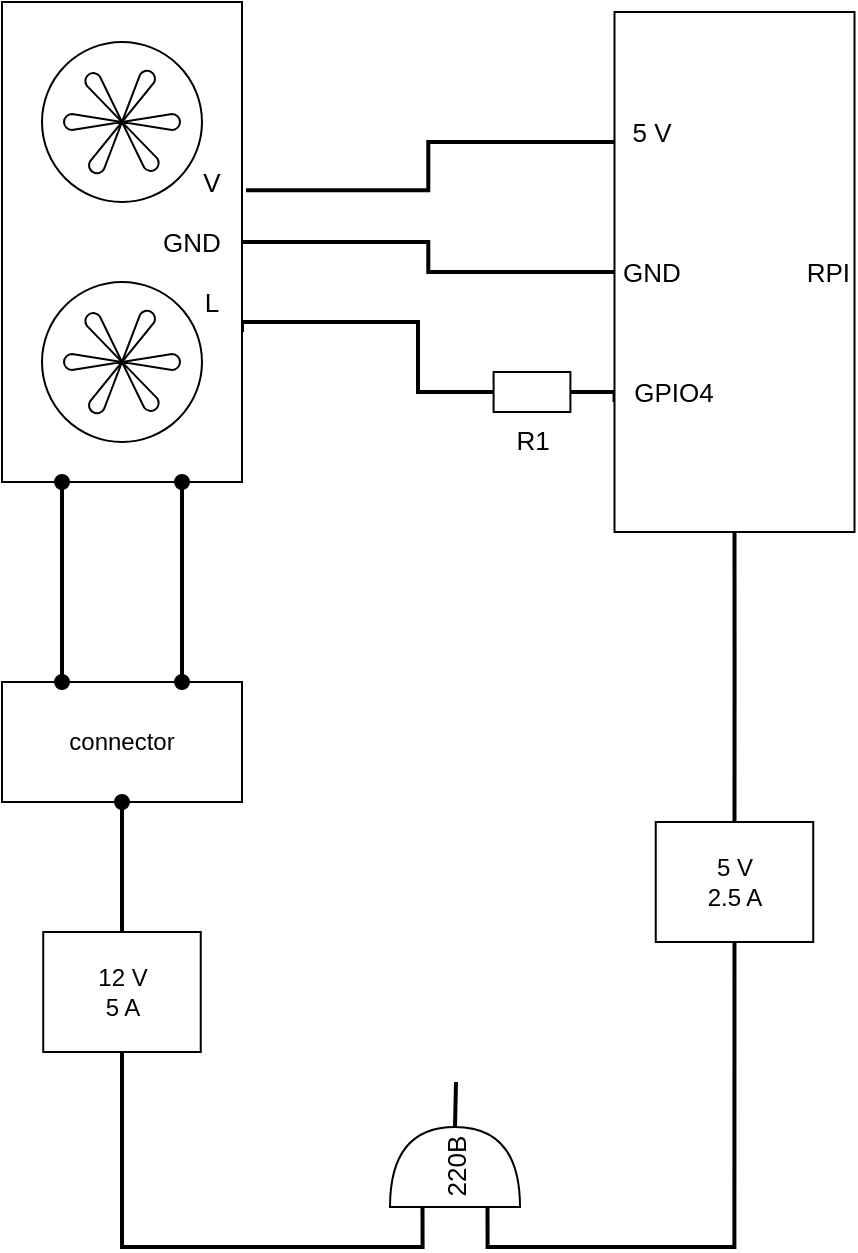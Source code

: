 <mxfile version="15.9.6" type="github">
  <diagram id="357403ioUBvTrhxE2t-b" name="Page-1">
    <mxGraphModel dx="659" dy="779" grid="1" gridSize="10" guides="1" tooltips="1" connect="1" arrows="1" fold="1" page="1" pageScale="1" pageWidth="827" pageHeight="1169" math="0" shadow="0">
      <root>
        <mxCell id="0" />
        <mxCell id="1" parent="0" />
        <mxCell id="ArEESVEo5ZyPmRtwXI0_-1" style="edgeStyle=orthogonalEdgeStyle;rounded=0;orthogonalLoop=1;jettySize=auto;html=1;strokeWidth=2;endArrow=none;endFill=0;exitX=0;exitY=0.5;exitDx=0;exitDy=0;" parent="1" source="ArEESVEo5ZyPmRtwXI0_-31" target="ArEESVEo5ZyPmRtwXI0_-6" edge="1">
          <mxGeometry relative="1" as="geometry">
            <mxPoint x="460" y="200" as="sourcePoint" />
          </mxGeometry>
        </mxCell>
        <mxCell id="ArEESVEo5ZyPmRtwXI0_-2" style="edgeStyle=orthogonalEdgeStyle;rounded=0;orthogonalLoop=1;jettySize=auto;html=1;exitX=0;exitY=0.25;exitDx=0;exitDy=0;endArrow=none;endFill=0;strokeWidth=2;entryX=1.017;entryY=0.392;entryDx=0;entryDy=0;entryPerimeter=0;" parent="1" source="ArEESVEo5ZyPmRtwXI0_-31" target="ArEESVEo5ZyPmRtwXI0_-6" edge="1">
          <mxGeometry relative="1" as="geometry">
            <mxPoint x="430" y="150" as="targetPoint" />
            <mxPoint x="449.99" y="100" as="sourcePoint" />
          </mxGeometry>
        </mxCell>
        <mxCell id="ArEESVEo5ZyPmRtwXI0_-3" style="edgeStyle=orthogonalEdgeStyle;rounded=0;orthogonalLoop=1;jettySize=auto;html=1;endArrow=none;endFill=0;strokeWidth=2;entryX=0.75;entryY=1;entryDx=0;entryDy=0;exitX=0;exitY=0.75;exitDx=0;exitDy=0;" parent="1" source="ArEESVEo5ZyPmRtwXI0_-31" target="ArEESVEo5ZyPmRtwXI0_-19" edge="1">
          <mxGeometry relative="1" as="geometry">
            <mxPoint x="450" y="240" as="sourcePoint" />
            <Array as="points">
              <mxPoint x="363" y="255" />
              <mxPoint x="363" y="220" />
              <mxPoint x="275" y="220" />
            </Array>
          </mxGeometry>
        </mxCell>
        <mxCell id="ArEESVEo5ZyPmRtwXI0_-4" style="edgeStyle=orthogonalEdgeStyle;rounded=0;orthogonalLoop=1;jettySize=auto;html=1;entryX=0.5;entryY=0;entryDx=0;entryDy=0;endArrow=none;endFill=0;strokeWidth=2;exitX=0.5;exitY=1;exitDx=0;exitDy=0;" parent="1" source="ArEESVEo5ZyPmRtwXI0_-31" target="ArEESVEo5ZyPmRtwXI0_-26" edge="1">
          <mxGeometry relative="1" as="geometry">
            <mxPoint x="521.3" y="440" as="sourcePoint" />
          </mxGeometry>
        </mxCell>
        <mxCell id="ArEESVEo5ZyPmRtwXI0_-5" value="" style="group" parent="1" vertex="1" connectable="0">
          <mxGeometry x="155" y="60" width="145" height="240" as="geometry" />
        </mxCell>
        <mxCell id="ArEESVEo5ZyPmRtwXI0_-6" value="" style="rounded=0;whiteSpace=wrap;html=1;" parent="ArEESVEo5ZyPmRtwXI0_-5" vertex="1">
          <mxGeometry width="120" height="240" as="geometry" />
        </mxCell>
        <mxCell id="ArEESVEo5ZyPmRtwXI0_-7" value="" style="group" parent="ArEESVEo5ZyPmRtwXI0_-5" vertex="1" connectable="0">
          <mxGeometry x="20" y="20" width="80" height="80" as="geometry" />
        </mxCell>
        <mxCell id="ArEESVEo5ZyPmRtwXI0_-8" value="" style="ellipse;whiteSpace=wrap;html=1;aspect=fixed;" parent="ArEESVEo5ZyPmRtwXI0_-7" vertex="1">
          <mxGeometry width="80" height="80" as="geometry" />
        </mxCell>
        <mxCell id="ArEESVEo5ZyPmRtwXI0_-9" value="" style="verticalLabelPosition=bottom;outlineConnect=0;align=center;dashed=0;html=1;verticalAlign=top;shape=mxgraph.pid.misc.fan_2;" parent="ArEESVEo5ZyPmRtwXI0_-7" vertex="1">
          <mxGeometry x="11" y="36" width="58" height="8" as="geometry" />
        </mxCell>
        <mxCell id="ArEESVEo5ZyPmRtwXI0_-10" value="" style="verticalLabelPosition=bottom;outlineConnect=0;align=center;dashed=0;html=1;verticalAlign=top;shape=mxgraph.pid.misc.fan_2;rotation=-240;" parent="ArEESVEo5ZyPmRtwXI0_-7" vertex="1">
          <mxGeometry x="11" y="36" width="58" height="8" as="geometry" />
        </mxCell>
        <mxCell id="ArEESVEo5ZyPmRtwXI0_-11" value="" style="verticalLabelPosition=bottom;outlineConnect=0;align=center;dashed=0;html=1;verticalAlign=top;shape=mxgraph.pid.misc.fan_2;rotation=-125;" parent="ArEESVEo5ZyPmRtwXI0_-7" vertex="1">
          <mxGeometry x="11" y="36" width="58" height="8" as="geometry" />
        </mxCell>
        <mxCell id="ArEESVEo5ZyPmRtwXI0_-12" value="" style="group" parent="ArEESVEo5ZyPmRtwXI0_-5" vertex="1" connectable="0">
          <mxGeometry x="20" y="140" width="80" height="80" as="geometry" />
        </mxCell>
        <mxCell id="ArEESVEo5ZyPmRtwXI0_-13" value="" style="ellipse;whiteSpace=wrap;html=1;aspect=fixed;" parent="ArEESVEo5ZyPmRtwXI0_-12" vertex="1">
          <mxGeometry width="80" height="80" as="geometry" />
        </mxCell>
        <mxCell id="ArEESVEo5ZyPmRtwXI0_-14" value="" style="verticalLabelPosition=bottom;outlineConnect=0;align=center;dashed=0;html=1;verticalAlign=top;shape=mxgraph.pid.misc.fan_2;" parent="ArEESVEo5ZyPmRtwXI0_-12" vertex="1">
          <mxGeometry x="11" y="36" width="58" height="8" as="geometry" />
        </mxCell>
        <mxCell id="ArEESVEo5ZyPmRtwXI0_-15" value="" style="verticalLabelPosition=bottom;outlineConnect=0;align=center;dashed=0;html=1;verticalAlign=top;shape=mxgraph.pid.misc.fan_2;rotation=-240;" parent="ArEESVEo5ZyPmRtwXI0_-12" vertex="1">
          <mxGeometry x="11" y="36" width="58" height="8" as="geometry" />
        </mxCell>
        <mxCell id="ArEESVEo5ZyPmRtwXI0_-16" value="" style="verticalLabelPosition=bottom;outlineConnect=0;align=center;dashed=0;html=1;verticalAlign=top;shape=mxgraph.pid.misc.fan_2;rotation=-125;" parent="ArEESVEo5ZyPmRtwXI0_-12" vertex="1">
          <mxGeometry x="11" y="36" width="58" height="8" as="geometry" />
        </mxCell>
        <mxCell id="ArEESVEo5ZyPmRtwXI0_-17" value="GND" style="text;html=1;strokeColor=none;fillColor=none;align=center;verticalAlign=middle;whiteSpace=wrap;rounded=0;fontSize=13;" parent="ArEESVEo5ZyPmRtwXI0_-5" vertex="1">
          <mxGeometry x="65" y="105" width="60" height="30" as="geometry" />
        </mxCell>
        <mxCell id="ArEESVEo5ZyPmRtwXI0_-18" value="V" style="text;html=1;strokeColor=none;fillColor=none;align=center;verticalAlign=middle;whiteSpace=wrap;rounded=0;fontSize=13;" parent="ArEESVEo5ZyPmRtwXI0_-5" vertex="1">
          <mxGeometry x="75" y="75" width="60" height="30" as="geometry" />
        </mxCell>
        <mxCell id="ArEESVEo5ZyPmRtwXI0_-19" value="L" style="text;html=1;strokeColor=none;fillColor=none;align=center;verticalAlign=middle;whiteSpace=wrap;rounded=0;fontSize=13;" parent="ArEESVEo5ZyPmRtwXI0_-5" vertex="1">
          <mxGeometry x="75" y="135" width="60" height="30" as="geometry" />
        </mxCell>
        <mxCell id="ArEESVEo5ZyPmRtwXI0_-20" value="" style="group;labelPosition=center;verticalLabelPosition=middle;align=center;verticalAlign=middle;" parent="1" vertex="1" connectable="0">
          <mxGeometry x="349" y="600" width="65" height="60" as="geometry" />
        </mxCell>
        <mxCell id="ArEESVEo5ZyPmRtwXI0_-21" value="&lt;font style=&quot;font-size: 13px&quot;&gt;220В&lt;/font&gt;" style="shape=or;whiteSpace=wrap;html=1;rotation=-90;" parent="ArEESVEo5ZyPmRtwXI0_-20" vertex="1">
          <mxGeometry x="12.5" y="10" width="40" height="65" as="geometry" />
        </mxCell>
        <mxCell id="ArEESVEo5ZyPmRtwXI0_-22" value="" style="endArrow=none;html=1;rounded=0;strokeWidth=2;exitX=1;exitY=0.5;exitDx=0;exitDy=0;exitPerimeter=0;labelPosition=left;verticalLabelPosition=bottom;align=right;verticalAlign=top;textDirection=ltr;" parent="ArEESVEo5ZyPmRtwXI0_-20" source="ArEESVEo5ZyPmRtwXI0_-21" edge="1">
          <mxGeometry width="50" height="50" relative="1" as="geometry">
            <mxPoint x="145" y="10" as="sourcePoint" />
            <mxPoint x="33" as="targetPoint" />
            <Array as="points" />
          </mxGeometry>
        </mxCell>
        <mxCell id="ArEESVEo5ZyPmRtwXI0_-23" value="connector" style="rounded=0;whiteSpace=wrap;html=1;" parent="1" vertex="1">
          <mxGeometry x="155" y="400" width="120" height="60" as="geometry" />
        </mxCell>
        <mxCell id="ArEESVEo5ZyPmRtwXI0_-24" style="rounded=0;orthogonalLoop=1;jettySize=auto;html=1;exitX=0.25;exitY=1;exitDx=0;exitDy=0;entryX=0.25;entryY=0;entryDx=0;entryDy=0;endArrow=oval;endFill=1;strokeWidth=2;startArrow=oval;startFill=1;" parent="1" source="ArEESVEo5ZyPmRtwXI0_-6" target="ArEESVEo5ZyPmRtwXI0_-23" edge="1">
          <mxGeometry relative="1" as="geometry" />
        </mxCell>
        <mxCell id="ArEESVEo5ZyPmRtwXI0_-25" style="edgeStyle=orthogonalEdgeStyle;rounded=0;orthogonalLoop=1;jettySize=auto;html=1;exitX=0.75;exitY=1;exitDx=0;exitDy=0;entryX=0.75;entryY=0;entryDx=0;entryDy=0;endArrow=oval;endFill=1;strokeWidth=2;startArrow=oval;startFill=1;" parent="1" source="ArEESVEo5ZyPmRtwXI0_-6" target="ArEESVEo5ZyPmRtwXI0_-23" edge="1">
          <mxGeometry relative="1" as="geometry" />
        </mxCell>
        <mxCell id="ArEESVEo5ZyPmRtwXI0_-26" value="5 V&lt;br&gt;2.5 A" style="rounded=0;whiteSpace=wrap;html=1;" parent="1" vertex="1">
          <mxGeometry x="481.87" y="470" width="78.75" height="60" as="geometry" />
        </mxCell>
        <mxCell id="ArEESVEo5ZyPmRtwXI0_-27" style="edgeStyle=orthogonalEdgeStyle;rounded=0;orthogonalLoop=1;jettySize=auto;html=1;exitX=0.5;exitY=1;exitDx=0;exitDy=0;entryX=0;entryY=0.25;entryDx=0;entryDy=0;entryPerimeter=0;endArrow=none;endFill=0;strokeWidth=2;" parent="1" source="ArEESVEo5ZyPmRtwXI0_-28" target="ArEESVEo5ZyPmRtwXI0_-21" edge="1">
          <mxGeometry relative="1" as="geometry" />
        </mxCell>
        <mxCell id="ArEESVEo5ZyPmRtwXI0_-28" value="12 V&lt;br&gt;5 A" style="rounded=0;whiteSpace=wrap;html=1;" parent="1" vertex="1">
          <mxGeometry x="175.62" y="525" width="78.75" height="60" as="geometry" />
        </mxCell>
        <mxCell id="ArEESVEo5ZyPmRtwXI0_-29" style="edgeStyle=orthogonalEdgeStyle;rounded=0;orthogonalLoop=1;jettySize=auto;html=1;exitX=0;exitY=0.75;exitDx=0;exitDy=0;exitPerimeter=0;entryX=0.5;entryY=1;entryDx=0;entryDy=0;endArrow=none;endFill=0;strokeWidth=2;" parent="1" source="ArEESVEo5ZyPmRtwXI0_-21" target="ArEESVEo5ZyPmRtwXI0_-26" edge="1">
          <mxGeometry relative="1" as="geometry" />
        </mxCell>
        <mxCell id="ArEESVEo5ZyPmRtwXI0_-30" style="edgeStyle=orthogonalEdgeStyle;rounded=0;orthogonalLoop=1;jettySize=auto;html=1;exitX=0.5;exitY=1;exitDx=0;exitDy=0;entryX=0.5;entryY=0;entryDx=0;entryDy=0;endArrow=none;endFill=0;strokeWidth=2;startArrow=oval;startFill=1;" parent="1" source="ArEESVEo5ZyPmRtwXI0_-23" target="ArEESVEo5ZyPmRtwXI0_-28" edge="1">
          <mxGeometry relative="1" as="geometry" />
        </mxCell>
        <mxCell id="ArEESVEo5ZyPmRtwXI0_-31" value="RPI" style="rounded=0;whiteSpace=wrap;html=1;fontSize=13;labelPosition=center;verticalLabelPosition=middle;align=right;verticalAlign=middle;textDirection=ltr;spacingTop=0;spacingLeft=0;" parent="1" vertex="1">
          <mxGeometry x="461.25" y="65" width="120" height="260" as="geometry" />
        </mxCell>
        <mxCell id="ArEESVEo5ZyPmRtwXI0_-32" value="GND" style="text;html=1;strokeColor=none;fillColor=none;align=center;verticalAlign=middle;whiteSpace=wrap;rounded=0;fontSize=13;" parent="1" vertex="1">
          <mxGeometry x="450" y="180" width="60" height="30" as="geometry" />
        </mxCell>
        <mxCell id="ArEESVEo5ZyPmRtwXI0_-33" value="GPIO4" style="text;html=1;strokeColor=none;fillColor=none;align=center;verticalAlign=middle;whiteSpace=wrap;rounded=0;fontSize=13;" parent="1" vertex="1">
          <mxGeometry x="461.25" y="240" width="60" height="30" as="geometry" />
        </mxCell>
        <mxCell id="ArEESVEo5ZyPmRtwXI0_-34" value="5 V" style="text;html=1;strokeColor=none;fillColor=none;align=center;verticalAlign=middle;whiteSpace=wrap;rounded=0;fontSize=13;" parent="1" vertex="1">
          <mxGeometry x="450" y="110" width="60" height="30" as="geometry" />
        </mxCell>
        <mxCell id="ArEESVEo5ZyPmRtwXI0_-35" value="R1" style="pointerEvents=1;verticalLabelPosition=bottom;shadow=0;dashed=0;align=center;html=1;verticalAlign=top;shape=mxgraph.electrical.resistors.resistor_1;fontSize=13;" parent="1" vertex="1">
          <mxGeometry x="390" y="245" width="60" height="20" as="geometry" />
        </mxCell>
      </root>
    </mxGraphModel>
  </diagram>
</mxfile>
